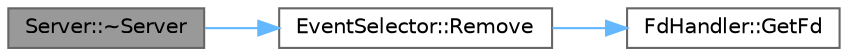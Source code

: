 digraph "Server::~Server"
{
 // LATEX_PDF_SIZE
  bgcolor="transparent";
  edge [fontname=Helvetica,fontsize=10,labelfontname=Helvetica,labelfontsize=10];
  node [fontname=Helvetica,fontsize=10,shape=box,height=0.2,width=0.4];
  rankdir="LR";
  Node1 [id="Node000001",label="Server::~Server",height=0.2,width=0.4,color="gray40", fillcolor="grey60", style="filled", fontcolor="black",tooltip="Виртуальный деструктор."];
  Node1 -> Node2 [id="edge3_Node000001_Node000002",color="steelblue1",style="solid",tooltip=" "];
  Node2 [id="Node000002",label="EventSelector::Remove",height=0.2,width=0.4,color="grey40", fillcolor="white", style="filled",URL="$class_event_selector.html#af19b17fc68f47b35d52d3e9585e1308a",tooltip="Удаляет дескриптор файла из массива."];
  Node2 -> Node3 [id="edge4_Node000002_Node000003",color="steelblue1",style="solid",tooltip=" "];
  Node3 [id="Node000003",label="FdHandler::GetFd",height=0.2,width=0.4,color="grey40", fillcolor="white", style="filled",URL="$class_fd_handler.html#a99ab037a5e79aa296fc4c4752f4a368a",tooltip="Получает дескриптор файла."];
}
